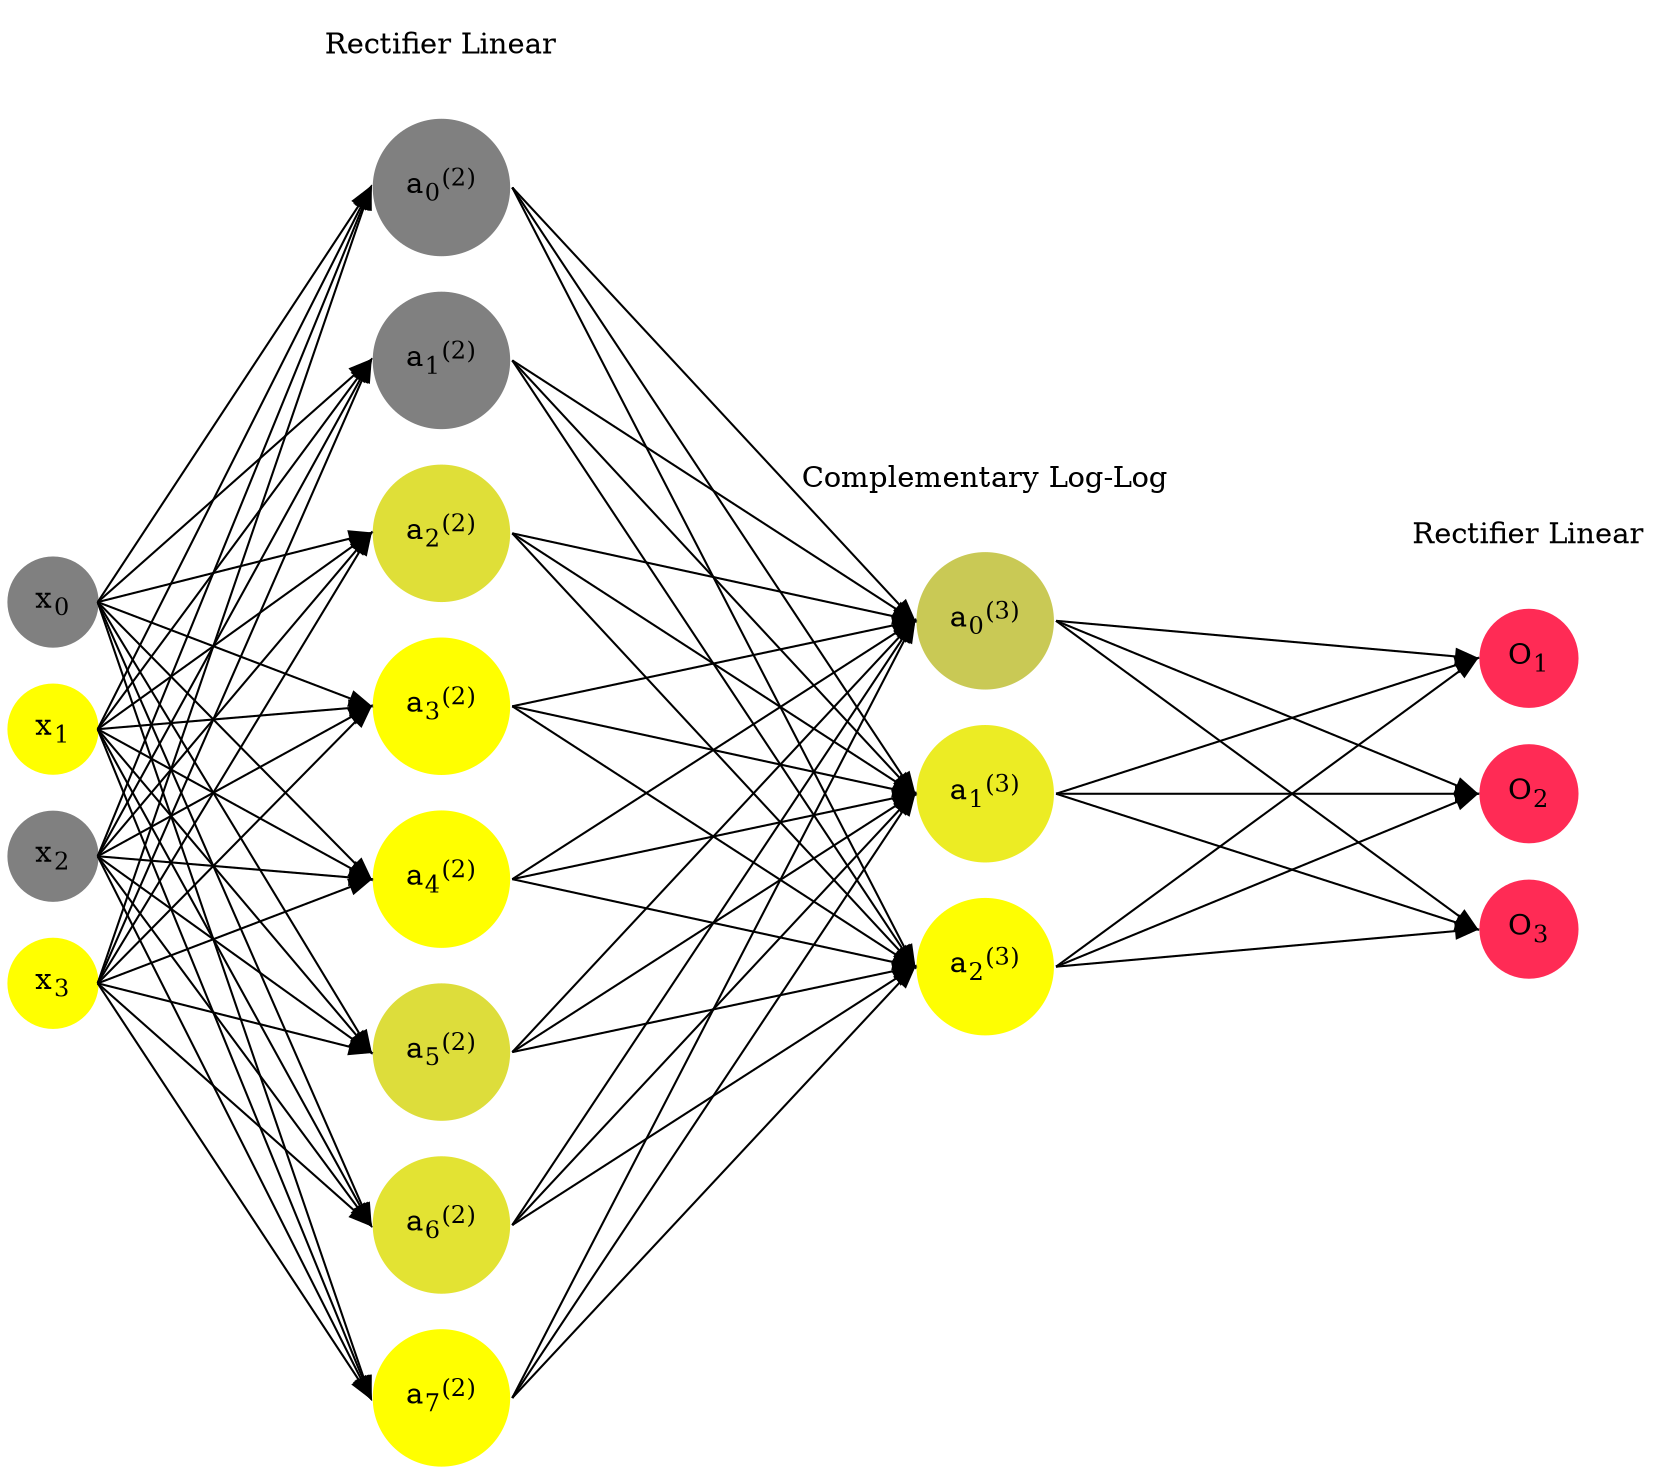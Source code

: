 digraph G {
	rankdir = LR;
	splines=false;
	edge[style=invis];
	ranksep= 1.4;
	{
	node [shape=circle, color="0.1667, 0.0, 0.5", style=filled, fillcolor="0.1667, 0.0, 0.5"];
	x0 [label=<x<sub>0</sub>>];
	}
	{
	node [shape=circle, color="0.1667, 1.0, 1.0", style=filled, fillcolor="0.1667, 1.0, 1.0"];
	x1 [label=<x<sub>1</sub>>];
	}
	{
	node [shape=circle, color="0.1667, 0.0, 0.5", style=filled, fillcolor="0.1667, 0.0, 0.5"];
	x2 [label=<x<sub>2</sub>>];
	}
	{
	node [shape=circle, color="0.1667, 1.0, 1.0", style=filled, fillcolor="0.1667, 1.0, 1.0"];
	x3 [label=<x<sub>3</sub>>];
	}
	{
	node [shape=circle, color="0.1667, 0.000000, 0.500000", style=filled, fillcolor="0.1667, 0.000000, 0.500000"];
	a02 [label=<a<sub>0</sub><sup>(2)</sup>>];
	}
	{
	node [shape=circle, color="0.1667, 0.000000, 0.500000", style=filled, fillcolor="0.1667, 0.000000, 0.500000"];
	a12 [label=<a<sub>1</sub><sup>(2)</sup>>];
	}
	{
	node [shape=circle, color="0.1667, 0.749898, 0.874949", style=filled, fillcolor="0.1667, 0.749898, 0.874949"];
	a22 [label=<a<sub>2</sub><sup>(2)</sup>>];
	}
	{
	node [shape=circle, color="0.1667, 1.596510, 1.298255", style=filled, fillcolor="0.1667, 1.596510, 1.298255"];
	a32 [label=<a<sub>3</sub><sup>(2)</sup>>];
	}
	{
	node [shape=circle, color="0.1667, 1.307917, 1.153959", style=filled, fillcolor="0.1667, 1.307917, 1.153959"];
	a42 [label=<a<sub>4</sub><sup>(2)</sup>>];
	}
	{
	node [shape=circle, color="0.1667, 0.729128, 0.864564", style=filled, fillcolor="0.1667, 0.729128, 0.864564"];
	a52 [label=<a<sub>5</sub><sup>(2)</sup>>];
	}
	{
	node [shape=circle, color="0.1667, 0.774959, 0.887479", style=filled, fillcolor="0.1667, 0.774959, 0.887479"];
	a62 [label=<a<sub>6</sub><sup>(2)</sup>>];
	}
	{
	node [shape=circle, color="0.1667, 1.316691, 1.158345", style=filled, fillcolor="0.1667, 1.316691, 1.158345"];
	a72 [label=<a<sub>7</sub><sup>(2)</sup>>];
	}
	{
	node [shape=circle, color="0.1667, 0.577189, 0.788595", style=filled, fillcolor="0.1667, 0.577189, 0.788595"];
	a03 [label=<a<sub>0</sub><sup>(3)</sup>>];
	}
	{
	node [shape=circle, color="0.1667, 0.845458, 0.922729", style=filled, fillcolor="0.1667, 0.845458, 0.922729"];
	a13 [label=<a<sub>1</sub><sup>(3)</sup>>];
	}
	{
	node [shape=circle, color="0.1667, 0.989795, 0.994898", style=filled, fillcolor="0.1667, 0.989795, 0.994898"];
	a23 [label=<a<sub>2</sub><sup>(3)</sup>>];
	}
	{
	node [shape=circle, color="0.9667, 0.83, 1.0", style=filled, fillcolor="0.9667, 0.83, 1.0"];
	O1 [label=<O<sub>1</sub>>];
	}
	{
	node [shape=circle, color="0.9667, 0.83, 1.0", style=filled, fillcolor="0.9667, 0.83, 1.0"];
	O2 [label=<O<sub>2</sub>>];
	}
	{
	node [shape=circle, color="0.9667, 0.83, 1.0", style=filled, fillcolor="0.9667, 0.83, 1.0"];
	O3 [label=<O<sub>3</sub>>];
	}
	{
	rank=same;
	x0->x1->x2->x3;
	}
	{
	rank=same;
	a02->a12->a22->a32->a42->a52->a62->a72;
	}
	{
	rank=same;
	a03->a13->a23;
	}
	{
	rank=same;
	O1->O2->O3;
	}
	l1 [shape=plaintext,label="Rectifier Linear"];
	l1->a02;
	{rank=same; l1;a02};
	l2 [shape=plaintext,label="Complementary Log-Log"];
	l2->a03;
	{rank=same; l2;a03};
	l3 [shape=plaintext,label="Rectifier Linear"];
	l3->O1;
	{rank=same; l3;O1};
edge[style=solid, tailport=e, headport=w];
	{x0;x1;x2;x3} -> {a02;a12;a22;a32;a42;a52;a62;a72};
	{a02;a12;a22;a32;a42;a52;a62;a72} -> {a03;a13;a23};
	{a03;a13;a23} -> {O1,O2,O3};
}
